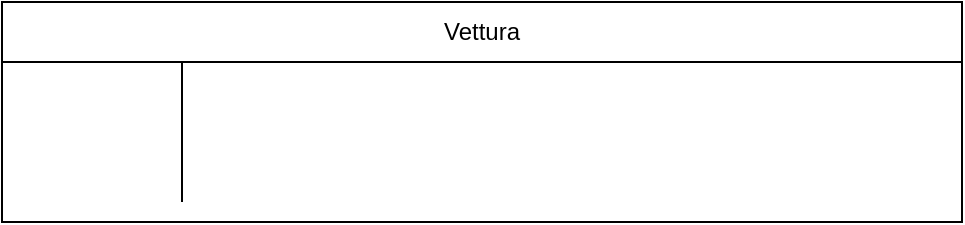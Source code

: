 <mxfile version="22.1.11" type="device">
  <diagram name="Page-1" id="ZsbfHD8E-9rs7A3gy1OC">
    <mxGraphModel dx="683" dy="390" grid="1" gridSize="10" guides="1" tooltips="1" connect="1" arrows="1" fold="1" page="1" pageScale="1" pageWidth="1169" pageHeight="827" math="0" shadow="0">
      <root>
        <mxCell id="0" />
        <mxCell id="1" parent="0" />
        <mxCell id="8AAuwDyBI1ybAU6m0eHu-44" value="" style="rounded=0;whiteSpace=wrap;html=1;" vertex="1" parent="1">
          <mxGeometry x="280" y="200" width="480" height="80" as="geometry" />
        </mxCell>
        <mxCell id="8AAuwDyBI1ybAU6m0eHu-45" value="Vettura" style="rounded=0;whiteSpace=wrap;html=1;" vertex="1" parent="1">
          <mxGeometry x="280" y="170" width="480" height="30" as="geometry" />
        </mxCell>
        <mxCell id="8AAuwDyBI1ybAU6m0eHu-46" value="" style="endArrow=none;html=1;rounded=0;" edge="1" parent="1">
          <mxGeometry width="50" height="50" relative="1" as="geometry">
            <mxPoint x="370" y="270" as="sourcePoint" />
            <mxPoint x="370" y="200" as="targetPoint" />
          </mxGeometry>
        </mxCell>
      </root>
    </mxGraphModel>
  </diagram>
</mxfile>

